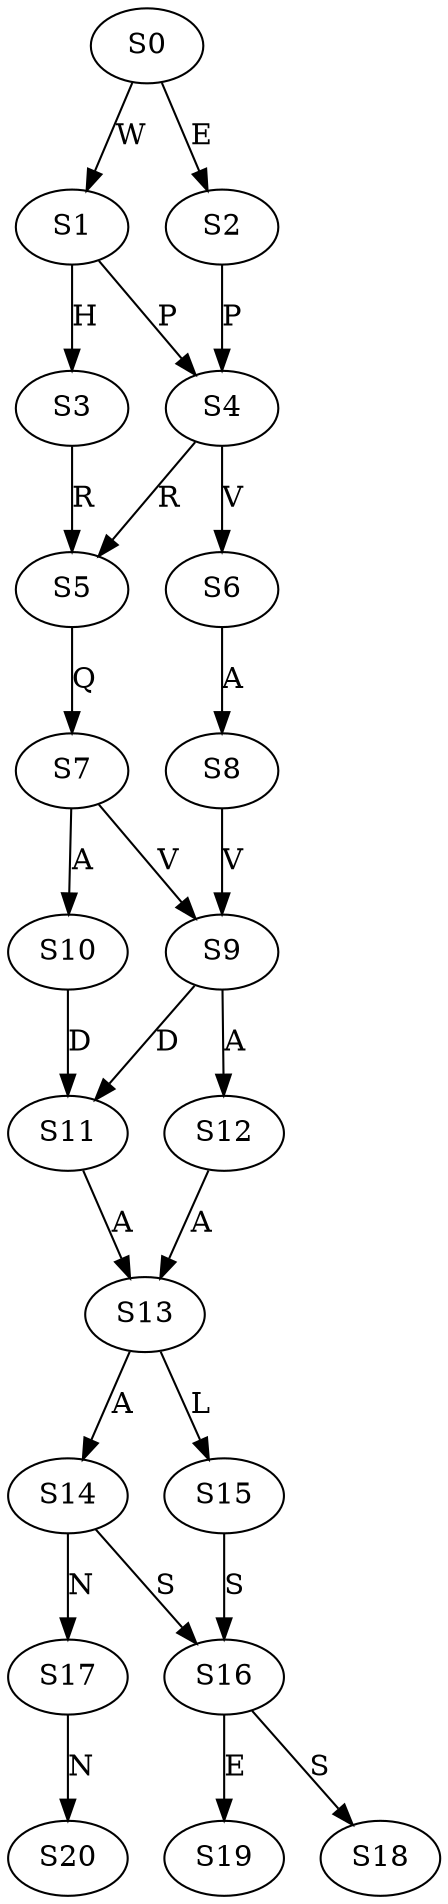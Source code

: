 strict digraph  {
	S0 -> S1 [ label = W ];
	S0 -> S2 [ label = E ];
	S1 -> S3 [ label = H ];
	S1 -> S4 [ label = P ];
	S2 -> S4 [ label = P ];
	S3 -> S5 [ label = R ];
	S4 -> S6 [ label = V ];
	S4 -> S5 [ label = R ];
	S5 -> S7 [ label = Q ];
	S6 -> S8 [ label = A ];
	S7 -> S9 [ label = V ];
	S7 -> S10 [ label = A ];
	S8 -> S9 [ label = V ];
	S9 -> S11 [ label = D ];
	S9 -> S12 [ label = A ];
	S10 -> S11 [ label = D ];
	S11 -> S13 [ label = A ];
	S12 -> S13 [ label = A ];
	S13 -> S14 [ label = A ];
	S13 -> S15 [ label = L ];
	S14 -> S16 [ label = S ];
	S14 -> S17 [ label = N ];
	S15 -> S16 [ label = S ];
	S16 -> S18 [ label = S ];
	S16 -> S19 [ label = E ];
	S17 -> S20 [ label = N ];
}
